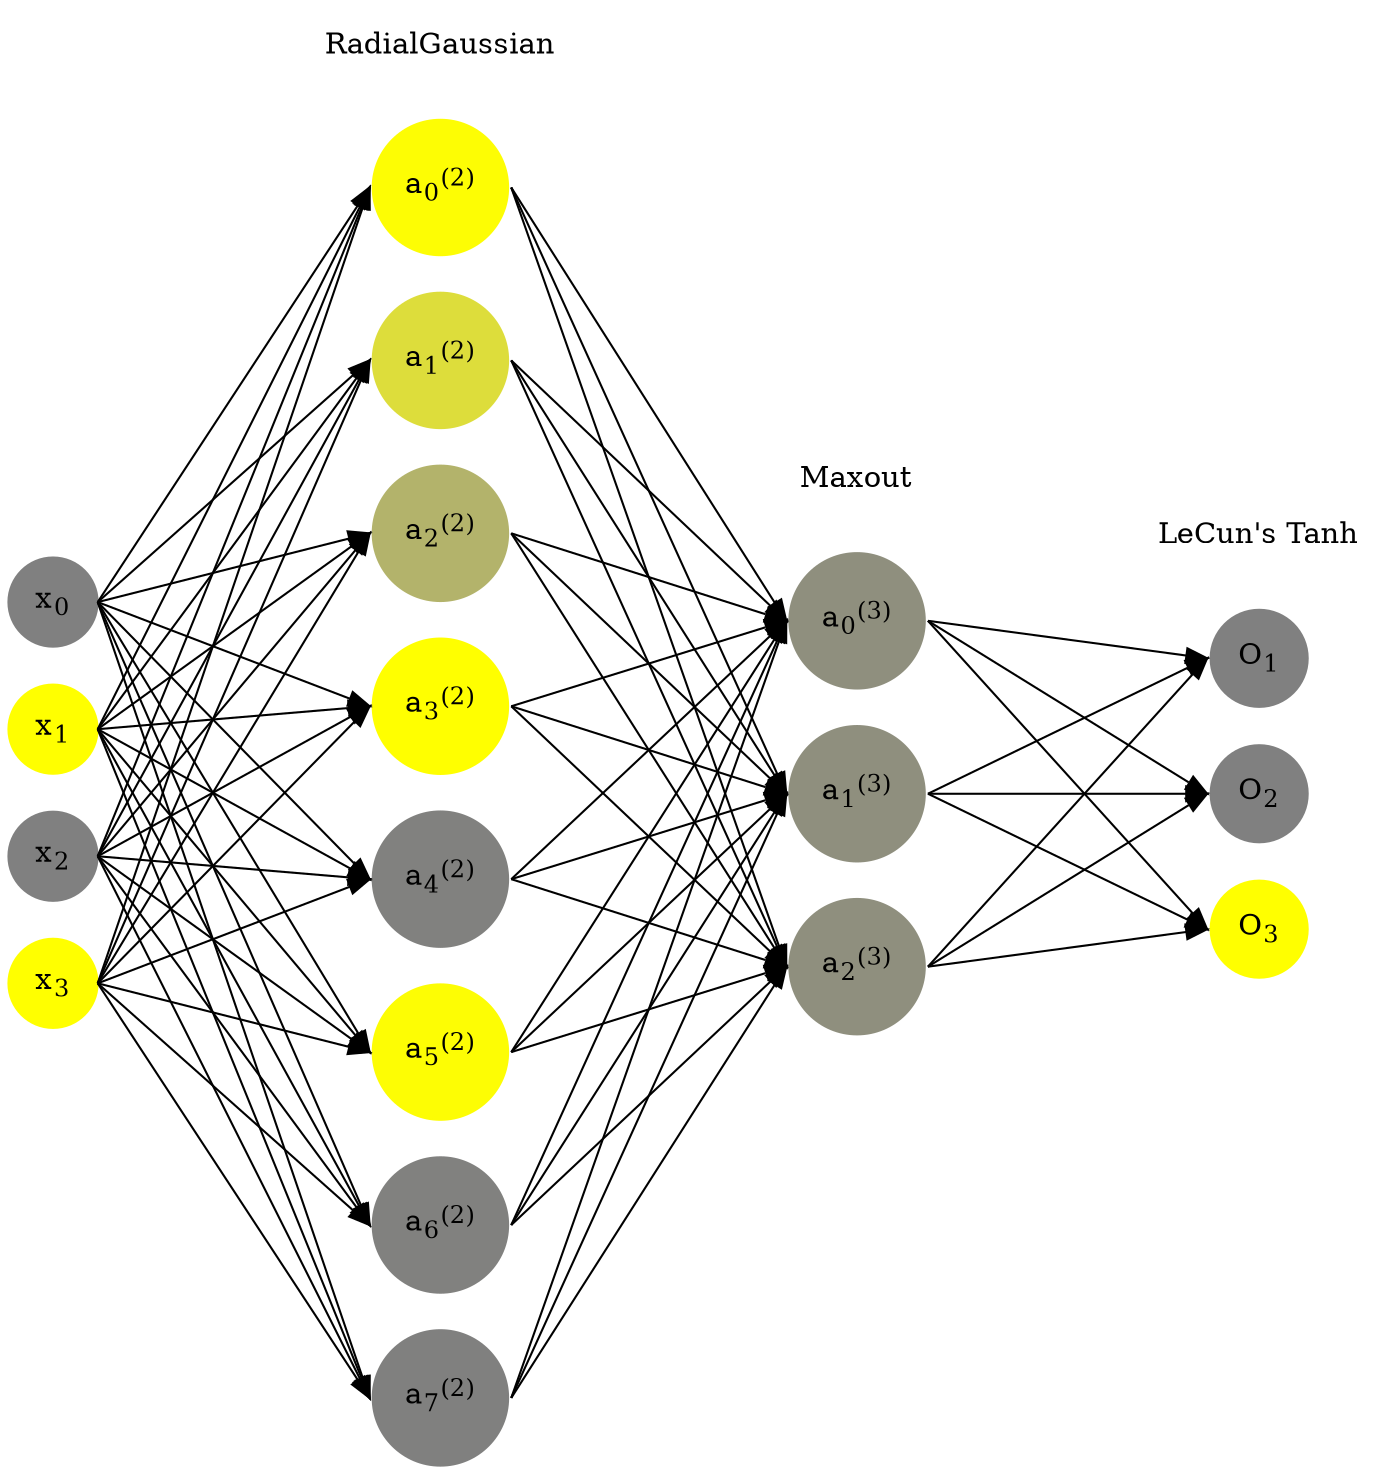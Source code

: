 digraph G {
	rankdir = LR;
	splines=false;
	edge[style=invis];
	ranksep= 1.4;
	{
	node [shape=circle, color="0.1667, 0.0, 0.5", style=filled, fillcolor="0.1667, 0.0, 0.5"];
	x0 [label=<x<sub>0</sub>>];
	}
	{
	node [shape=circle, color="0.1667, 1.0, 1.0", style=filled, fillcolor="0.1667, 1.0, 1.0"];
	x1 [label=<x<sub>1</sub>>];
	}
	{
	node [shape=circle, color="0.1667, 0.0, 0.5", style=filled, fillcolor="0.1667, 0.0, 0.5"];
	x2 [label=<x<sub>2</sub>>];
	}
	{
	node [shape=circle, color="0.1667, 1.0, 1.0", style=filled, fillcolor="0.1667, 1.0, 1.0"];
	x3 [label=<x<sub>3</sub>>];
	}
	{
	node [shape=circle, color="0.1667, 0.981902, 0.990951", style=filled, fillcolor="0.1667, 0.981902, 0.990951"];
	a02 [label=<a<sub>0</sub><sup>(2)</sup>>];
	}
	{
	node [shape=circle, color="0.1667, 0.731808, 0.865904", style=filled, fillcolor="0.1667, 0.731808, 0.865904"];
	a12 [label=<a<sub>1</sub><sup>(2)</sup>>];
	}
	{
	node [shape=circle, color="0.1667, 0.403385, 0.701692", style=filled, fillcolor="0.1667, 0.403385, 0.701692"];
	a22 [label=<a<sub>2</sub><sup>(2)</sup>>];
	}
	{
	node [shape=circle, color="0.1667, 0.997226, 0.998613", style=filled, fillcolor="0.1667, 0.997226, 0.998613"];
	a32 [label=<a<sub>3</sub><sup>(2)</sup>>];
	}
	{
	node [shape=circle, color="0.1667, 0.014118, 0.507059", style=filled, fillcolor="0.1667, 0.014118, 0.507059"];
	a42 [label=<a<sub>4</sub><sup>(2)</sup>>];
	}
	{
	node [shape=circle, color="0.1667, 0.980837, 0.990419", style=filled, fillcolor="0.1667, 0.980837, 0.990419"];
	a52 [label=<a<sub>5</sub><sup>(2)</sup>>];
	}
	{
	node [shape=circle, color="0.1667, 0.010965, 0.505482", style=filled, fillcolor="0.1667, 0.010965, 0.505482"];
	a62 [label=<a<sub>6</sub><sup>(2)</sup>>];
	}
	{
	node [shape=circle, color="0.1667, 0.000009, 0.500004", style=filled, fillcolor="0.1667, 0.000009, 0.500004"];
	a72 [label=<a<sub>7</sub><sup>(2)</sup>>];
	}
	{
	node [shape=circle, color="0.1667, 0.119483, 0.559742", style=filled, fillcolor="0.1667, 0.119483, 0.559742"];
	a03 [label=<a<sub>0</sub><sup>(3)</sup>>];
	}
	{
	node [shape=circle, color="0.1667, 0.119483, 0.559742", style=filled, fillcolor="0.1667, 0.119483, 0.559742"];
	a13 [label=<a<sub>1</sub><sup>(3)</sup>>];
	}
	{
	node [shape=circle, color="0.1667, 0.119483, 0.559742", style=filled, fillcolor="0.1667, 0.119483, 0.559742"];
	a23 [label=<a<sub>2</sub><sup>(3)</sup>>];
	}
	{
	node [shape=circle, color="0.1667, 0.0, 0.5", style=filled, fillcolor="0.1667, 0.0, 0.5"];
	O1 [label=<O<sub>1</sub>>];
	}
	{
	node [shape=circle, color="0.1667, 0.0, 0.5", style=filled, fillcolor="0.1667, 0.0, 0.5"];
	O2 [label=<O<sub>2</sub>>];
	}
	{
	node [shape=circle, color="0.1667, 1.0, 1.0", style=filled, fillcolor="0.1667, 1.0, 1.0"];
	O3 [label=<O<sub>3</sub>>];
	}
	{
	rank=same;
	x0->x1->x2->x3;
	}
	{
	rank=same;
	a02->a12->a22->a32->a42->a52->a62->a72;
	}
	{
	rank=same;
	a03->a13->a23;
	}
	{
	rank=same;
	O1->O2->O3;
	}
	l1 [shape=plaintext,label="RadialGaussian"];
	l1->a02;
	{rank=same; l1;a02};
	l2 [shape=plaintext,label="Maxout"];
	l2->a03;
	{rank=same; l2;a03};
	l3 [shape=plaintext,label="LeCun's Tanh"];
	l3->O1;
	{rank=same; l3;O1};
edge[style=solid, tailport=e, headport=w];
	{x0;x1;x2;x3} -> {a02;a12;a22;a32;a42;a52;a62;a72};
	{a02;a12;a22;a32;a42;a52;a62;a72} -> {a03;a13;a23};
	{a03;a13;a23} -> {O1,O2,O3};
}